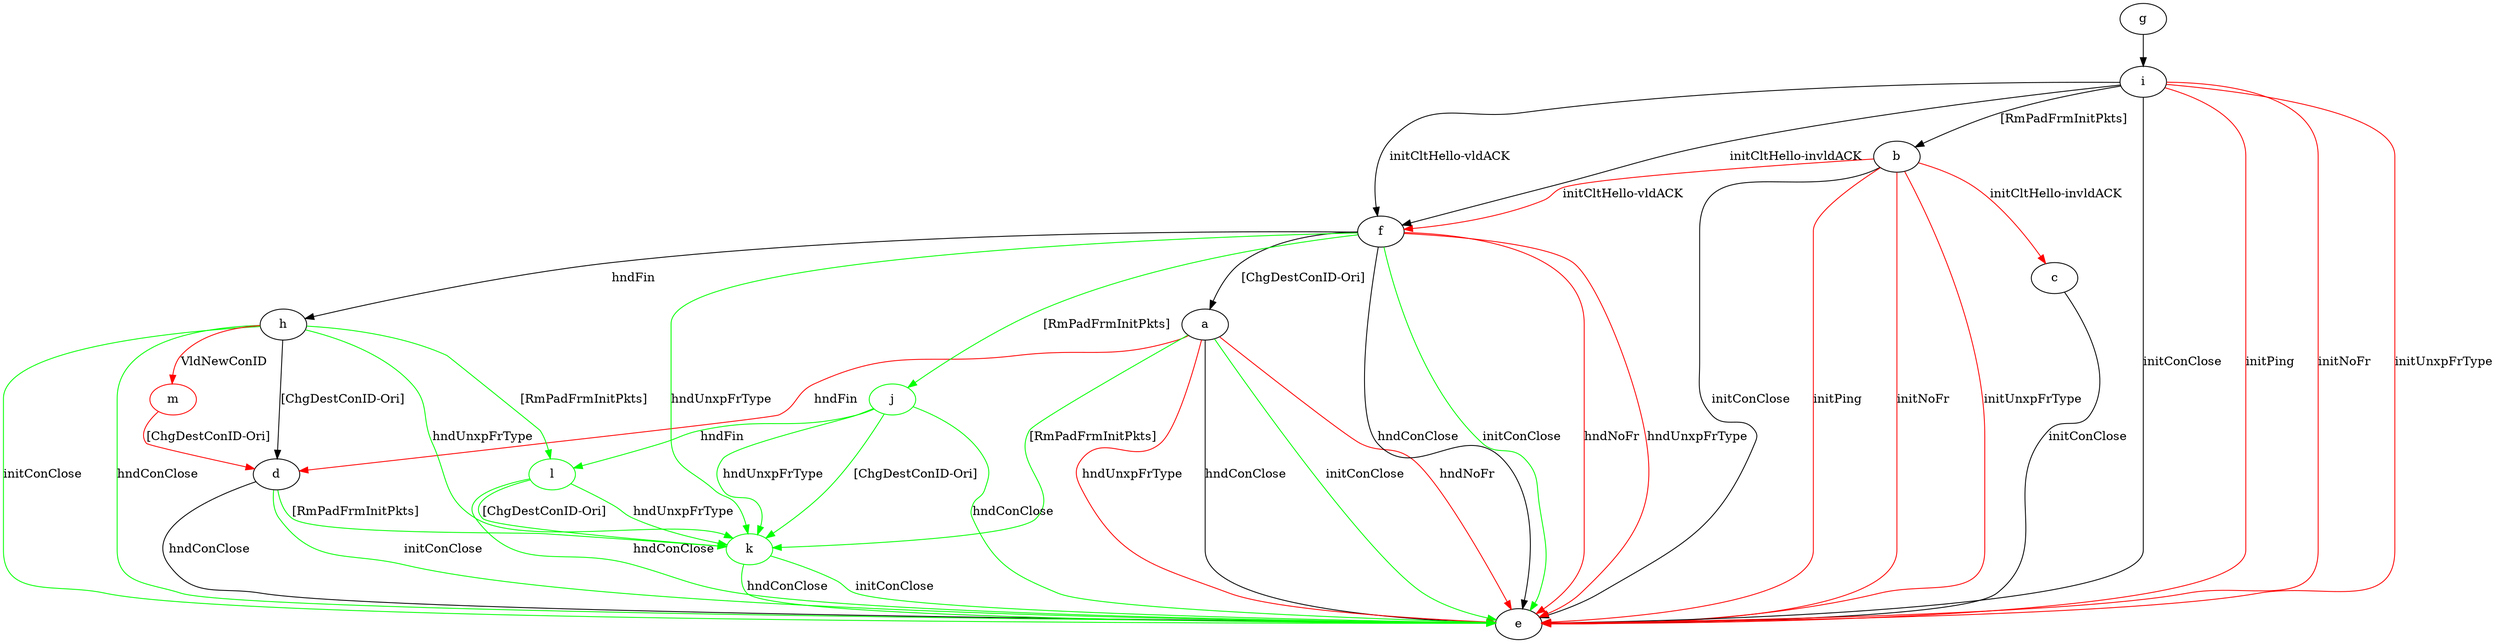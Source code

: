 digraph "" {
	a -> d	[key=0,
		color=red,
		label="hndFin "];
	a -> e	[key=0,
		label="hndConClose "];
	a -> e	[key=1,
		color=green,
		label="initConClose "];
	a -> e	[key=2,
		color=red,
		label="hndNoFr "];
	a -> e	[key=3,
		color=red,
		label="hndUnxpFrType "];
	k	[color=green];
	a -> k	[key=0,
		color=green,
		label="[RmPadFrmInitPkts] "];
	b -> c	[key=0,
		color=red,
		label="initCltHello-invldACK "];
	b -> e	[key=0,
		label="initConClose "];
	b -> e	[key=1,
		color=red,
		label="initPing "];
	b -> e	[key=2,
		color=red,
		label="initNoFr "];
	b -> e	[key=3,
		color=red,
		label="initUnxpFrType "];
	b -> f	[key=0,
		color=red,
		label="initCltHello-vldACK "];
	c -> e	[key=0,
		label="initConClose "];
	d -> e	[key=0,
		label="hndConClose "];
	d -> e	[key=1,
		color=green,
		label="initConClose "];
	d -> k	[key=0,
		color=green,
		label="[RmPadFrmInitPkts] "];
	f -> a	[key=0,
		label="[ChgDestConID-Ori] "];
	f -> e	[key=0,
		label="hndConClose "];
	f -> e	[key=1,
		color=green,
		label="initConClose "];
	f -> e	[key=2,
		color=red,
		label="hndNoFr "];
	f -> e	[key=3,
		color=red,
		label="hndUnxpFrType "];
	f -> h	[key=0,
		label="hndFin "];
	j	[color=green];
	f -> j	[key=0,
		color=green,
		label="[RmPadFrmInitPkts] "];
	f -> k	[key=0,
		color=green,
		label="hndUnxpFrType "];
	g -> i	[key=0];
	h -> d	[key=0,
		label="[ChgDestConID-Ori] "];
	h -> e	[key=0,
		color=green,
		label="initConClose "];
	h -> e	[key=1,
		color=green,
		label="hndConClose "];
	h -> k	[key=0,
		color=green,
		label="hndUnxpFrType "];
	l	[color=green];
	h -> l	[key=0,
		color=green,
		label="[RmPadFrmInitPkts] "];
	m	[color=red];
	h -> m	[key=0,
		color=red,
		label="VldNewConID "];
	i -> b	[key=0,
		label="[RmPadFrmInitPkts] "];
	i -> e	[key=0,
		label="initConClose "];
	i -> e	[key=1,
		color=red,
		label="initPing "];
	i -> e	[key=2,
		color=red,
		label="initNoFr "];
	i -> e	[key=3,
		color=red,
		label="initUnxpFrType "];
	i -> f	[key=0,
		label="initCltHello-vldACK "];
	i -> f	[key=1,
		label="initCltHello-invldACK "];
	j -> e	[key=0,
		color=green,
		label="hndConClose "];
	j -> k	[key=0,
		color=green,
		label="hndUnxpFrType "];
	j -> k	[key=1,
		color=green,
		label="[ChgDestConID-Ori] "];
	j -> l	[key=0,
		color=green,
		label="hndFin "];
	k -> e	[key=0,
		color=green,
		label="initConClose "];
	k -> e	[key=1,
		color=green,
		label="hndConClose "];
	l -> e	[key=0,
		color=green,
		label="hndConClose "];
	l -> k	[key=0,
		color=green,
		label="hndUnxpFrType "];
	l -> k	[key=1,
		color=green,
		label="[ChgDestConID-Ori] "];
	m -> d	[key=0,
		color=red,
		label="[ChgDestConID-Ori] "];
}
